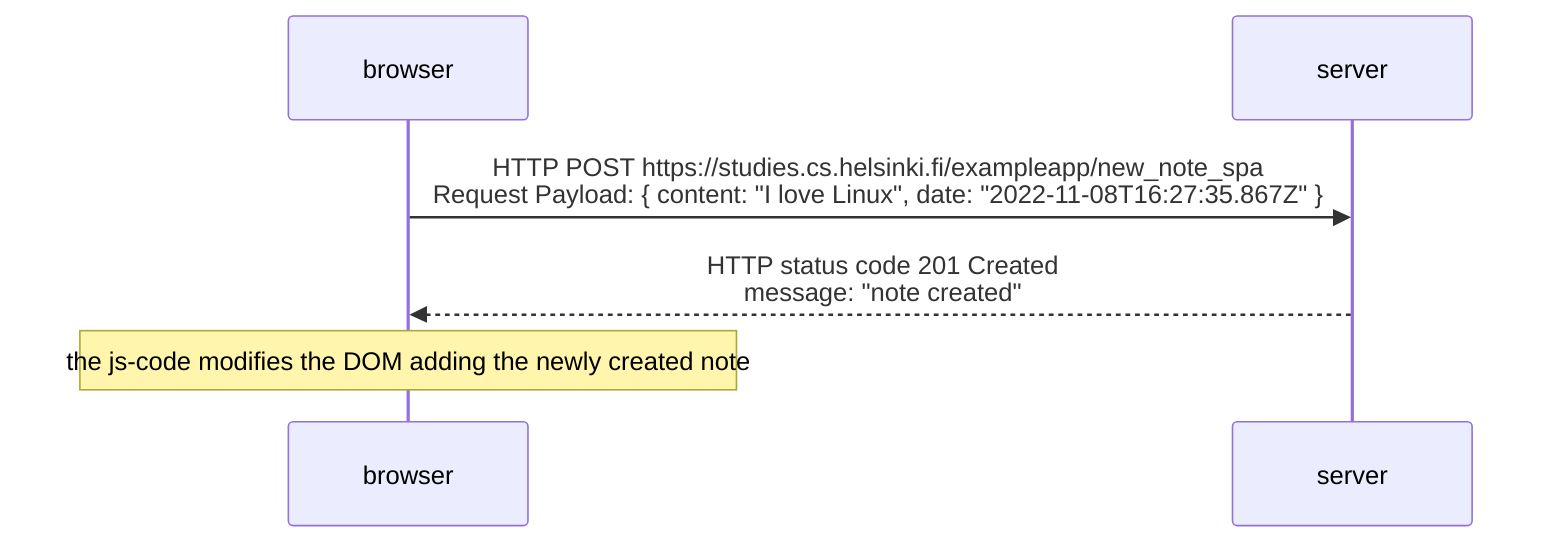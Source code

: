 sequenceDiagram

participant b as browser
participant s as server

b->>s: HTTP POST https://studies.cs.helsinki.fi/exampleapp/new_note_spa <br /> Request Payload: { content: "I love Linux", date: "2022-11-08T16:27:35.867Z" }
s-->>b: HTTP status code 201 Created <br > message: "note created"
note over b: the js-code modifies the DOM adding the newly created note